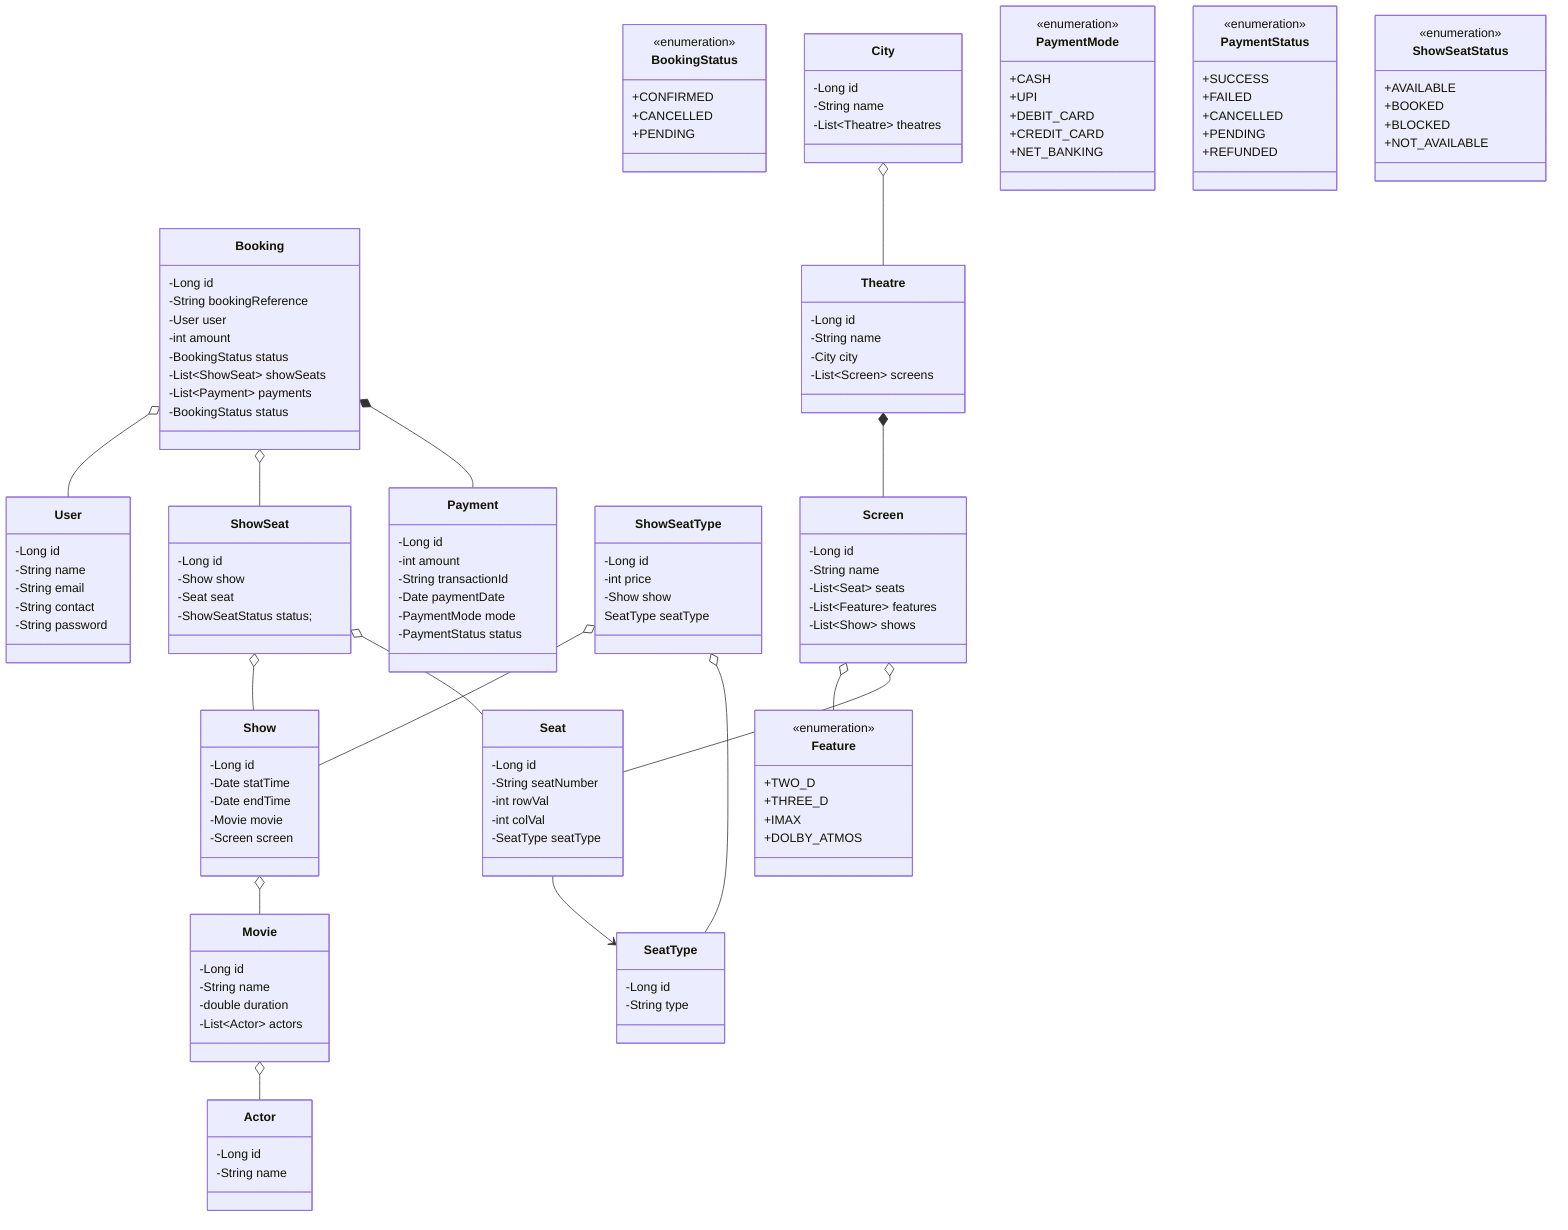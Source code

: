 classDiagram
    class Actor {
        -Long id
        -String name
    }

    class Booking {
        -Long id
        -String bookingReference
        -User user
        -int amount
        -BookingStatus status
        -List~ShowSeat~ showSeats
        -List~Payment~ payments
        -BookingStatus status
    }
    class BookingStatus {
        <<enumeration>>
        +CONFIRMED
        +CANCELLED
        +PENDING
    }

    class City {
        -Long id
        -String name
        -List~Theatre~ theatres
    }

    class Feature {
        <<enumeration>>
        +TWO_D
        +THREE_D
        +IMAX
        +DOLBY_ATMOS
    }

    class Movie {
        -Long id
        -String name
        -double duration
        -List~Actor~ actors
    }

    class Payment {
        -Long id
        -int amount
        -String transactionId
        -Date paymentDate
        -PaymentMode mode
        -PaymentStatus status
    }

    class PaymentMode {
        <<enumeration>>
        +CASH
        +UPI
        +DEBIT_CARD
        +CREDIT_CARD
        +NET_BANKING
    }

    class PaymentStatus {
        <<enumeration>>
        +SUCCESS
        +FAILED
        +CANCELLED
        +PENDING
        +REFUNDED
    }

    class Screen {
        -Long id
        -String name
        -List~Seat~ seats
        -List~Feature~ features
        -List~Show~ shows
    }

    class Seat {
        -Long id
        -String seatNumber
        -int rowVal
        -int colVal
        -SeatType seatType
    }

    class SeatType {
        -Long id
        -String type
    }

    class Show {
        -Long id
        -Date statTime
        -Date endTime
        -Movie movie
        -Screen screen
    }

    class ShowSeat {
        -Long id
        -Show show
        -Seat seat
        -ShowSeatStatus status;
    }

    class ShowSeatStatus {
        <<enumeration>>
        +AVAILABLE
        +BOOKED
        +BLOCKED
        +NOT_AVAILABLE
    }

    class ShowSeatType {
        -Long id
        -int price
        -Show show
        SeatType seatType
    }

    class Theatre {
        -Long id
        -String name
        -City city
        -List~Screen~ screens
    }

    class User {
        -Long id
        -String name
        -String email
        -String contact
        -String password
    }

    %% Relationships %%
    Seat --> SeatType
    Screen o-- Feature

    %% Aggregations %%
    City o-- Theatre
    Movie o-- Actor
    Screen o-- Seat
    Show o-- Movie
    ShowSeat o-- Show
    ShowSeat o-- Seat
    ShowSeatType o-- Show
    ShowSeatType o-- SeatType
    Booking o-- User
    Booking o-- ShowSeat

    %% Compositions %%
    Theatre *-- Screen
    Booking *-- Payment